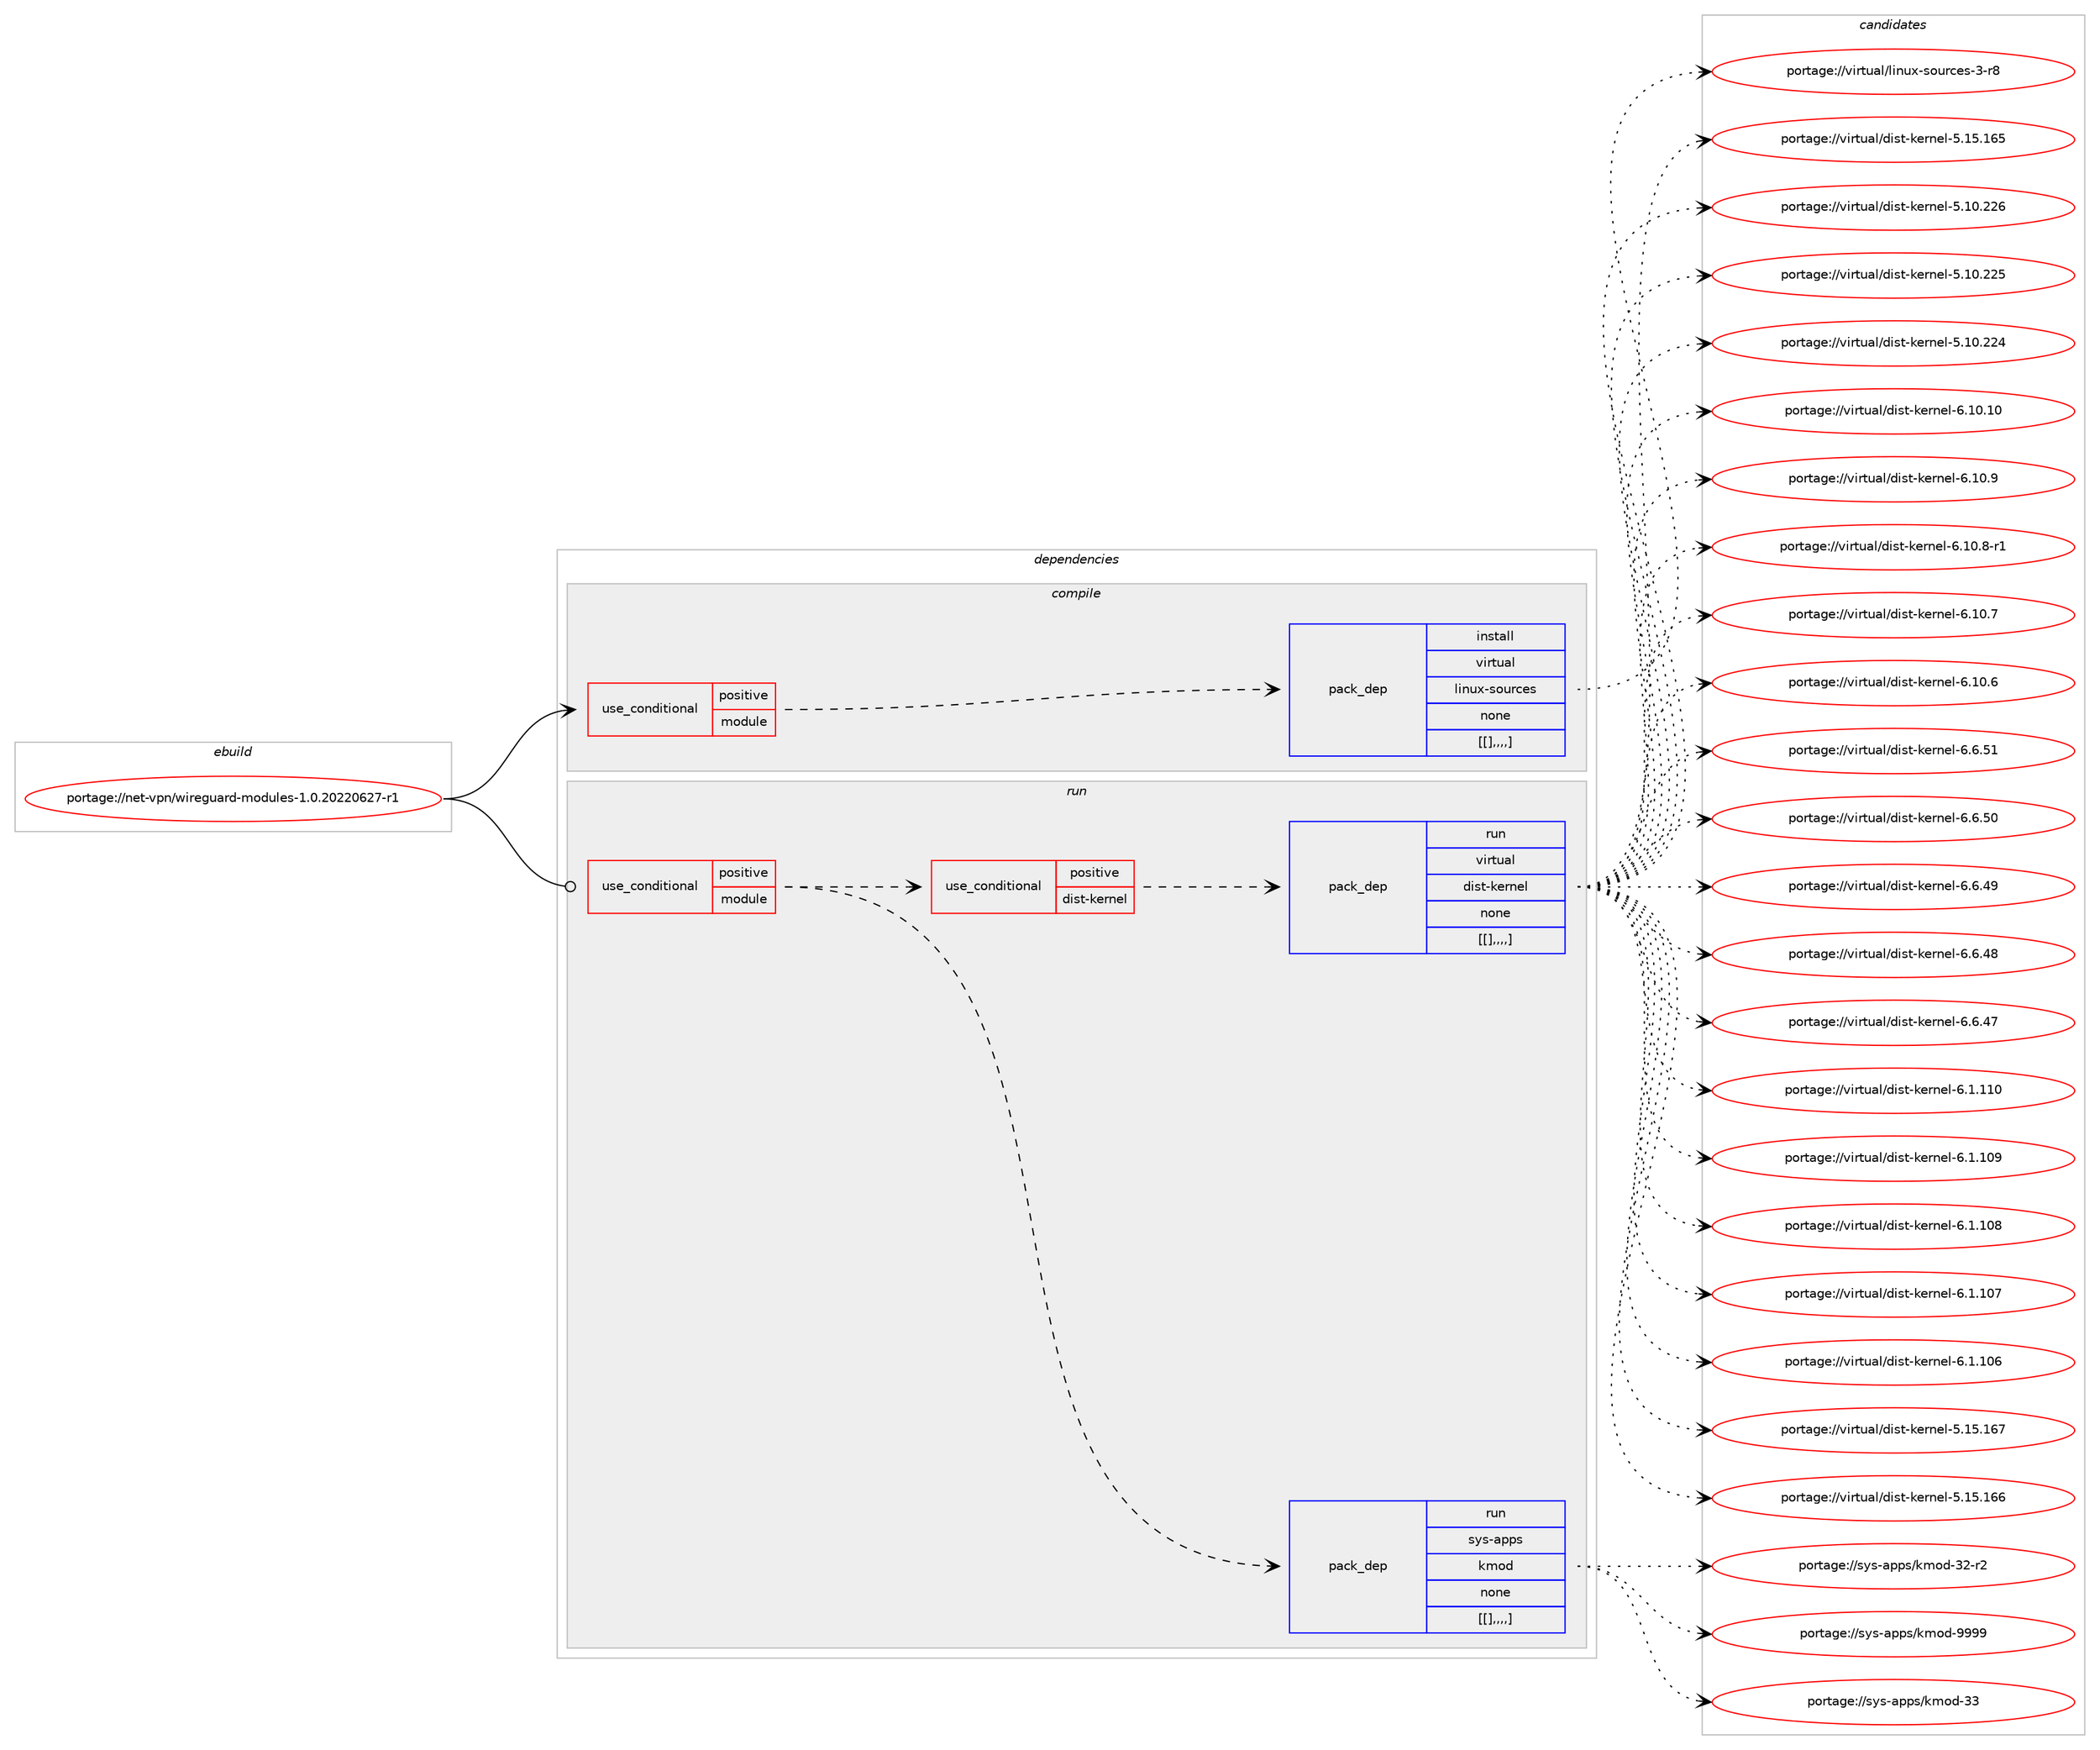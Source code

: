 digraph prolog {

# *************
# Graph options
# *************

newrank=true;
concentrate=true;
compound=true;
graph [rankdir=LR,fontname=Helvetica,fontsize=10,ranksep=1.5];#, ranksep=2.5, nodesep=0.2];
edge  [arrowhead=vee];
node  [fontname=Helvetica,fontsize=10];

# **********
# The ebuild
# **********

subgraph cluster_leftcol {
color=gray;
label=<<i>ebuild</i>>;
id [label="portage://net-vpn/wireguard-modules-1.0.20220627-r1", color=red, width=4, href="../net-vpn/wireguard-modules-1.0.20220627-r1.svg"];
}

# ****************
# The dependencies
# ****************

subgraph cluster_midcol {
color=gray;
label=<<i>dependencies</i>>;
subgraph cluster_compile {
fillcolor="#eeeeee";
style=filled;
label=<<i>compile</i>>;
subgraph cond106406 {
dependency403796 [label=<<TABLE BORDER="0" CELLBORDER="1" CELLSPACING="0" CELLPADDING="4"><TR><TD ROWSPAN="3" CELLPADDING="10">use_conditional</TD></TR><TR><TD>positive</TD></TR><TR><TD>module</TD></TR></TABLE>>, shape=none, color=red];
subgraph pack294450 {
dependency403797 [label=<<TABLE BORDER="0" CELLBORDER="1" CELLSPACING="0" CELLPADDING="4" WIDTH="220"><TR><TD ROWSPAN="6" CELLPADDING="30">pack_dep</TD></TR><TR><TD WIDTH="110">install</TD></TR><TR><TD>virtual</TD></TR><TR><TD>linux-sources</TD></TR><TR><TD>none</TD></TR><TR><TD>[[],,,,]</TD></TR></TABLE>>, shape=none, color=blue];
}
dependency403796:e -> dependency403797:w [weight=20,style="dashed",arrowhead="vee"];
}
id:e -> dependency403796:w [weight=20,style="solid",arrowhead="vee"];
}
subgraph cluster_compileandrun {
fillcolor="#eeeeee";
style=filled;
label=<<i>compile and run</i>>;
}
subgraph cluster_run {
fillcolor="#eeeeee";
style=filled;
label=<<i>run</i>>;
subgraph cond106407 {
dependency403798 [label=<<TABLE BORDER="0" CELLBORDER="1" CELLSPACING="0" CELLPADDING="4"><TR><TD ROWSPAN="3" CELLPADDING="10">use_conditional</TD></TR><TR><TD>positive</TD></TR><TR><TD>module</TD></TR></TABLE>>, shape=none, color=red];
subgraph pack294451 {
dependency403799 [label=<<TABLE BORDER="0" CELLBORDER="1" CELLSPACING="0" CELLPADDING="4" WIDTH="220"><TR><TD ROWSPAN="6" CELLPADDING="30">pack_dep</TD></TR><TR><TD WIDTH="110">run</TD></TR><TR><TD>sys-apps</TD></TR><TR><TD>kmod</TD></TR><TR><TD>none</TD></TR><TR><TD>[[],,,,]</TD></TR></TABLE>>, shape=none, color=blue];
}
dependency403798:e -> dependency403799:w [weight=20,style="dashed",arrowhead="vee"];
subgraph cond106408 {
dependency403800 [label=<<TABLE BORDER="0" CELLBORDER="1" CELLSPACING="0" CELLPADDING="4"><TR><TD ROWSPAN="3" CELLPADDING="10">use_conditional</TD></TR><TR><TD>positive</TD></TR><TR><TD>dist-kernel</TD></TR></TABLE>>, shape=none, color=red];
subgraph pack294452 {
dependency403801 [label=<<TABLE BORDER="0" CELLBORDER="1" CELLSPACING="0" CELLPADDING="4" WIDTH="220"><TR><TD ROWSPAN="6" CELLPADDING="30">pack_dep</TD></TR><TR><TD WIDTH="110">run</TD></TR><TR><TD>virtual</TD></TR><TR><TD>dist-kernel</TD></TR><TR><TD>none</TD></TR><TR><TD>[[],,,,]</TD></TR></TABLE>>, shape=none, color=blue];
}
dependency403800:e -> dependency403801:w [weight=20,style="dashed",arrowhead="vee"];
}
dependency403798:e -> dependency403800:w [weight=20,style="dashed",arrowhead="vee"];
}
id:e -> dependency403798:w [weight=20,style="solid",arrowhead="odot"];
}
}

# **************
# The candidates
# **************

subgraph cluster_choices {
rank=same;
color=gray;
label=<<i>candidates</i>>;

subgraph choice294450 {
color=black;
nodesep=1;
choice1181051141161179710847108105110117120451151111171149910111545514511456 [label="portage://virtual/linux-sources-3-r8", color=red, width=4,href="../virtual/linux-sources-3-r8.svg"];
dependency403797:e -> choice1181051141161179710847108105110117120451151111171149910111545514511456:w [style=dotted,weight="100"];
}
subgraph choice294451 {
color=black;
nodesep=1;
choice1151211154597112112115471071091111004557575757 [label="portage://sys-apps/kmod-9999", color=red, width=4,href="../sys-apps/kmod-9999.svg"];
choice115121115459711211211547107109111100455151 [label="portage://sys-apps/kmod-33", color=red, width=4,href="../sys-apps/kmod-33.svg"];
choice1151211154597112112115471071091111004551504511450 [label="portage://sys-apps/kmod-32-r2", color=red, width=4,href="../sys-apps/kmod-32-r2.svg"];
dependency403799:e -> choice1151211154597112112115471071091111004557575757:w [style=dotted,weight="100"];
dependency403799:e -> choice115121115459711211211547107109111100455151:w [style=dotted,weight="100"];
dependency403799:e -> choice1151211154597112112115471071091111004551504511450:w [style=dotted,weight="100"];
}
subgraph choice294452 {
color=black;
nodesep=1;
choice1181051141161179710847100105115116451071011141101011084554464948464948 [label="portage://virtual/dist-kernel-6.10.10", color=red, width=4,href="../virtual/dist-kernel-6.10.10.svg"];
choice11810511411611797108471001051151164510710111411010110845544649484657 [label="portage://virtual/dist-kernel-6.10.9", color=red, width=4,href="../virtual/dist-kernel-6.10.9.svg"];
choice118105114116117971084710010511511645107101114110101108455446494846564511449 [label="portage://virtual/dist-kernel-6.10.8-r1", color=red, width=4,href="../virtual/dist-kernel-6.10.8-r1.svg"];
choice11810511411611797108471001051151164510710111411010110845544649484655 [label="portage://virtual/dist-kernel-6.10.7", color=red, width=4,href="../virtual/dist-kernel-6.10.7.svg"];
choice11810511411611797108471001051151164510710111411010110845544649484654 [label="portage://virtual/dist-kernel-6.10.6", color=red, width=4,href="../virtual/dist-kernel-6.10.6.svg"];
choice11810511411611797108471001051151164510710111411010110845544654465349 [label="portage://virtual/dist-kernel-6.6.51", color=red, width=4,href="../virtual/dist-kernel-6.6.51.svg"];
choice11810511411611797108471001051151164510710111411010110845544654465348 [label="portage://virtual/dist-kernel-6.6.50", color=red, width=4,href="../virtual/dist-kernel-6.6.50.svg"];
choice11810511411611797108471001051151164510710111411010110845544654465257 [label="portage://virtual/dist-kernel-6.6.49", color=red, width=4,href="../virtual/dist-kernel-6.6.49.svg"];
choice11810511411611797108471001051151164510710111411010110845544654465256 [label="portage://virtual/dist-kernel-6.6.48", color=red, width=4,href="../virtual/dist-kernel-6.6.48.svg"];
choice11810511411611797108471001051151164510710111411010110845544654465255 [label="portage://virtual/dist-kernel-6.6.47", color=red, width=4,href="../virtual/dist-kernel-6.6.47.svg"];
choice1181051141161179710847100105115116451071011141101011084554464946494948 [label="portage://virtual/dist-kernel-6.1.110", color=red, width=4,href="../virtual/dist-kernel-6.1.110.svg"];
choice1181051141161179710847100105115116451071011141101011084554464946494857 [label="portage://virtual/dist-kernel-6.1.109", color=red, width=4,href="../virtual/dist-kernel-6.1.109.svg"];
choice1181051141161179710847100105115116451071011141101011084554464946494856 [label="portage://virtual/dist-kernel-6.1.108", color=red, width=4,href="../virtual/dist-kernel-6.1.108.svg"];
choice1181051141161179710847100105115116451071011141101011084554464946494855 [label="portage://virtual/dist-kernel-6.1.107", color=red, width=4,href="../virtual/dist-kernel-6.1.107.svg"];
choice1181051141161179710847100105115116451071011141101011084554464946494854 [label="portage://virtual/dist-kernel-6.1.106", color=red, width=4,href="../virtual/dist-kernel-6.1.106.svg"];
choice118105114116117971084710010511511645107101114110101108455346495346495455 [label="portage://virtual/dist-kernel-5.15.167", color=red, width=4,href="../virtual/dist-kernel-5.15.167.svg"];
choice118105114116117971084710010511511645107101114110101108455346495346495454 [label="portage://virtual/dist-kernel-5.15.166", color=red, width=4,href="../virtual/dist-kernel-5.15.166.svg"];
choice118105114116117971084710010511511645107101114110101108455346495346495453 [label="portage://virtual/dist-kernel-5.15.165", color=red, width=4,href="../virtual/dist-kernel-5.15.165.svg"];
choice118105114116117971084710010511511645107101114110101108455346494846505054 [label="portage://virtual/dist-kernel-5.10.226", color=red, width=4,href="../virtual/dist-kernel-5.10.226.svg"];
choice118105114116117971084710010511511645107101114110101108455346494846505053 [label="portage://virtual/dist-kernel-5.10.225", color=red, width=4,href="../virtual/dist-kernel-5.10.225.svg"];
choice118105114116117971084710010511511645107101114110101108455346494846505052 [label="portage://virtual/dist-kernel-5.10.224", color=red, width=4,href="../virtual/dist-kernel-5.10.224.svg"];
dependency403801:e -> choice1181051141161179710847100105115116451071011141101011084554464948464948:w [style=dotted,weight="100"];
dependency403801:e -> choice11810511411611797108471001051151164510710111411010110845544649484657:w [style=dotted,weight="100"];
dependency403801:e -> choice118105114116117971084710010511511645107101114110101108455446494846564511449:w [style=dotted,weight="100"];
dependency403801:e -> choice11810511411611797108471001051151164510710111411010110845544649484655:w [style=dotted,weight="100"];
dependency403801:e -> choice11810511411611797108471001051151164510710111411010110845544649484654:w [style=dotted,weight="100"];
dependency403801:e -> choice11810511411611797108471001051151164510710111411010110845544654465349:w [style=dotted,weight="100"];
dependency403801:e -> choice11810511411611797108471001051151164510710111411010110845544654465348:w [style=dotted,weight="100"];
dependency403801:e -> choice11810511411611797108471001051151164510710111411010110845544654465257:w [style=dotted,weight="100"];
dependency403801:e -> choice11810511411611797108471001051151164510710111411010110845544654465256:w [style=dotted,weight="100"];
dependency403801:e -> choice11810511411611797108471001051151164510710111411010110845544654465255:w [style=dotted,weight="100"];
dependency403801:e -> choice1181051141161179710847100105115116451071011141101011084554464946494948:w [style=dotted,weight="100"];
dependency403801:e -> choice1181051141161179710847100105115116451071011141101011084554464946494857:w [style=dotted,weight="100"];
dependency403801:e -> choice1181051141161179710847100105115116451071011141101011084554464946494856:w [style=dotted,weight="100"];
dependency403801:e -> choice1181051141161179710847100105115116451071011141101011084554464946494855:w [style=dotted,weight="100"];
dependency403801:e -> choice1181051141161179710847100105115116451071011141101011084554464946494854:w [style=dotted,weight="100"];
dependency403801:e -> choice118105114116117971084710010511511645107101114110101108455346495346495455:w [style=dotted,weight="100"];
dependency403801:e -> choice118105114116117971084710010511511645107101114110101108455346495346495454:w [style=dotted,weight="100"];
dependency403801:e -> choice118105114116117971084710010511511645107101114110101108455346495346495453:w [style=dotted,weight="100"];
dependency403801:e -> choice118105114116117971084710010511511645107101114110101108455346494846505054:w [style=dotted,weight="100"];
dependency403801:e -> choice118105114116117971084710010511511645107101114110101108455346494846505053:w [style=dotted,weight="100"];
dependency403801:e -> choice118105114116117971084710010511511645107101114110101108455346494846505052:w [style=dotted,weight="100"];
}
}

}
